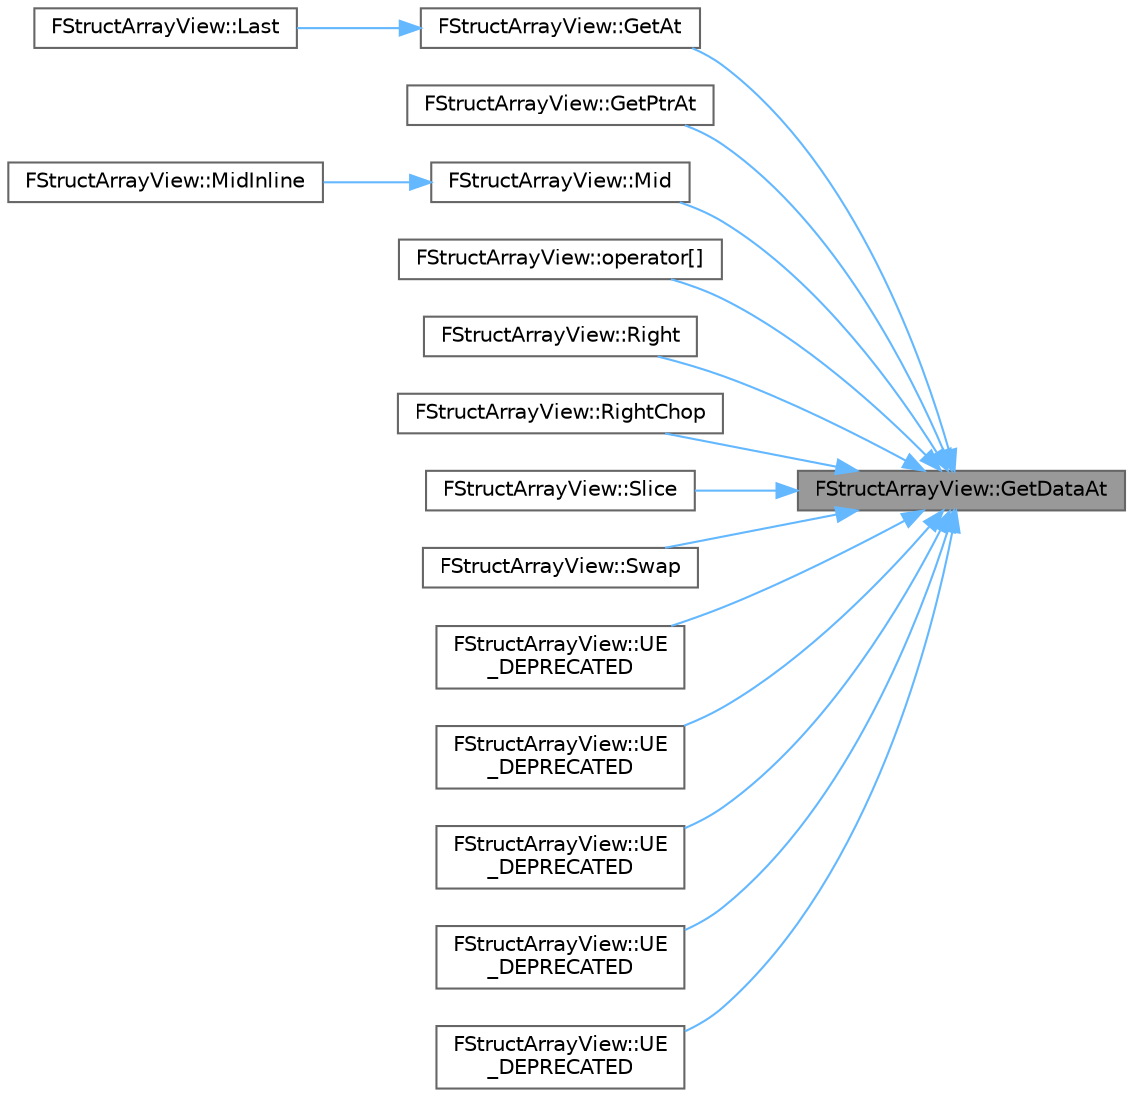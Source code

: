 digraph "FStructArrayView::GetDataAt"
{
 // INTERACTIVE_SVG=YES
 // LATEX_PDF_SIZE
  bgcolor="transparent";
  edge [fontname=Helvetica,fontsize=10,labelfontname=Helvetica,labelfontsize=10];
  node [fontname=Helvetica,fontsize=10,shape=box,height=0.2,width=0.4];
  rankdir="RL";
  Node1 [id="Node000001",label="FStructArrayView::GetDataAt",height=0.2,width=0.4,color="gray40", fillcolor="grey60", style="filled", fontcolor="black",tooltip="Helper function for returning a pointer to an element in the array."];
  Node1 -> Node2 [id="edge1_Node000001_Node000002",dir="back",color="steelblue1",style="solid",tooltip=" "];
  Node2 [id="Node000002",label="FStructArrayView::GetAt",height=0.2,width=0.4,color="grey40", fillcolor="white", style="filled",URL="$d8/dda/structFStructArrayView.html#a19d76c1b2685b758e7a5b53c408cd232",tooltip="Returns reference to element at given index."];
  Node2 -> Node3 [id="edge2_Node000002_Node000003",dir="back",color="steelblue1",style="solid",tooltip=" "];
  Node3 [id="Node000003",label="FStructArrayView::Last",height=0.2,width=0.4,color="grey40", fillcolor="white", style="filled",URL="$d8/dda/structFStructArrayView.html#a4b575e18fe22c411e3e2d62e24830581",tooltip="Returns n-th last element from the array."];
  Node1 -> Node4 [id="edge3_Node000001_Node000004",dir="back",color="steelblue1",style="solid",tooltip=" "];
  Node4 [id="Node000004",label="FStructArrayView::GetPtrAt",height=0.2,width=0.4,color="grey40", fillcolor="white", style="filled",URL="$d8/dda/structFStructArrayView.html#aa71323b6dae6c1e409e844fea3ab1aa7",tooltip="Returns pointer to element at given index."];
  Node1 -> Node5 [id="edge4_Node000001_Node000005",dir="back",color="steelblue1",style="solid",tooltip=" "];
  Node5 [id="Node000005",label="FStructArrayView::Mid",height=0.2,width=0.4,color="grey40", fillcolor="white", style="filled",URL="$d8/dda/structFStructArrayView.html#ac339c67d6e079f62559512bee15b0919",tooltip="Returns the middle part of the view by taking up to the given number of elements from the given posit..."];
  Node5 -> Node6 [id="edge5_Node000005_Node000006",dir="back",color="steelblue1",style="solid",tooltip=" "];
  Node6 [id="Node000006",label="FStructArrayView::MidInline",height=0.2,width=0.4,color="grey40", fillcolor="white", style="filled",URL="$d8/dda/structFStructArrayView.html#a5812438def8a5a43992721b08125e2a8",tooltip="Modifies the view to be the middle part by taking up to the given number of elements from the given p..."];
  Node1 -> Node7 [id="edge6_Node000001_Node000007",dir="back",color="steelblue1",style="solid",tooltip=" "];
  Node7 [id="Node000007",label="FStructArrayView::operator[]",height=0.2,width=0.4,color="grey40", fillcolor="white", style="filled",URL="$d8/dda/structFStructArrayView.html#af85bd21858f00a4a061442be244ce8b3",tooltip="Array bracket operator."];
  Node1 -> Node8 [id="edge7_Node000001_Node000008",dir="back",color="steelblue1",style="solid",tooltip=" "];
  Node8 [id="Node000008",label="FStructArrayView::Right",height=0.2,width=0.4,color="grey40", fillcolor="white", style="filled",URL="$d8/dda/structFStructArrayView.html#a0ba2aca46cd6770876b24b22e41e7e57",tooltip="Returns the right-most part of the view by taking the given number of elements from the right."];
  Node1 -> Node9 [id="edge8_Node000001_Node000009",dir="back",color="steelblue1",style="solid",tooltip=" "];
  Node9 [id="Node000009",label="FStructArrayView::RightChop",height=0.2,width=0.4,color="grey40", fillcolor="white", style="filled",URL="$d8/dda/structFStructArrayView.html#afe41a1dd04b2f74c2bc3c2d6a07139bd",tooltip="Returns the right-most part of the view by chopping the given number of elements from the left."];
  Node1 -> Node10 [id="edge9_Node000001_Node000010",dir="back",color="steelblue1",style="solid",tooltip=" "];
  Node10 [id="Node000010",label="FStructArrayView::Slice",height=0.2,width=0.4,color="grey40", fillcolor="white", style="filled",URL="$d8/dda/structFStructArrayView.html#a9084606c727575acce39a6352903017e",tooltip="Returns a sliced view This is similar to Mid(), but with a narrow contract, i.e."];
  Node1 -> Node11 [id="edge10_Node000001_Node000011",dir="back",color="steelblue1",style="solid",tooltip=" "];
  Node11 [id="Node000011",label="FStructArrayView::Swap",height=0.2,width=0.4,color="grey40", fillcolor="white", style="filled",URL="$d8/dda/structFStructArrayView.html#a06c5112f36a27e416e70bab6062518bf",tooltip="Swaps the elements at the specified Indicies."];
  Node1 -> Node12 [id="edge11_Node000001_Node000012",dir="back",color="steelblue1",style="solid",tooltip=" "];
  Node12 [id="Node000012",label="FStructArrayView::UE\l_DEPRECATED",height=0.2,width=0.4,color="grey40", fillcolor="white", style="filled",URL="$d8/dda/structFStructArrayView.html#a877a1214b9d000fda31348c52fe08842",tooltip=" "];
  Node1 -> Node13 [id="edge12_Node000001_Node000013",dir="back",color="steelblue1",style="solid",tooltip=" "];
  Node13 [id="Node000013",label="FStructArrayView::UE\l_DEPRECATED",height=0.2,width=0.4,color="grey40", fillcolor="white", style="filled",URL="$d8/dda/structFStructArrayView.html#a549dfb48aa45a6faf9b4993e2e609859",tooltip=" "];
  Node1 -> Node14 [id="edge13_Node000001_Node000014",dir="back",color="steelblue1",style="solid",tooltip=" "];
  Node14 [id="Node000014",label="FStructArrayView::UE\l_DEPRECATED",height=0.2,width=0.4,color="grey40", fillcolor="white", style="filled",URL="$d8/dda/structFStructArrayView.html#a6717a6f138a28e5d5006e3666e0c0c42",tooltip=" "];
  Node1 -> Node15 [id="edge14_Node000001_Node000015",dir="back",color="steelblue1",style="solid",tooltip=" "];
  Node15 [id="Node000015",label="FStructArrayView::UE\l_DEPRECATED",height=0.2,width=0.4,color="grey40", fillcolor="white", style="filled",URL="$d8/dda/structFStructArrayView.html#a14001dfd23e0cda8815e81ff9fadda0f",tooltip=" "];
  Node1 -> Node16 [id="edge15_Node000001_Node000016",dir="back",color="steelblue1",style="solid",tooltip=" "];
  Node16 [id="Node000016",label="FStructArrayView::UE\l_DEPRECATED",height=0.2,width=0.4,color="grey40", fillcolor="white", style="filled",URL="$d8/dda/structFStructArrayView.html#a6ec7fcadd5cd5ba57074ea26fc920ccb",tooltip=" "];
}
